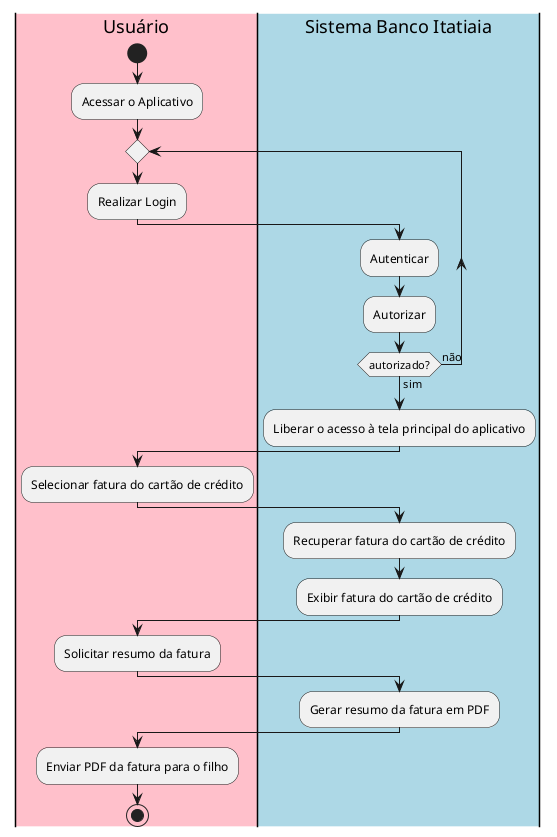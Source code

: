 @startuml

|#pink|Usuário|
start

:Acessar o Aplicativo;

repeat 
:Realizar Login;

|#lightblue|Sistema Banco Itatiaia|

:Autenticar;
:Autorizar;

repeat while (autorizado?) is (não) not (sim)
:Liberar o acesso à tela principal do aplicativo;

|Usuário|

:Selecionar fatura do cartão de crédito;

|Sistema Banco Itatiaia|

:Recuperar fatura do cartão de crédito;
:Exibir fatura do cartão de crédito;

|Usuário|

:Solicitar resumo da fatura;

|Sistema Banco Itatiaia|

:Gerar resumo da fatura em PDF;

|Usuário|

:Enviar PDF da fatura para o filho;

stop
@enduml
